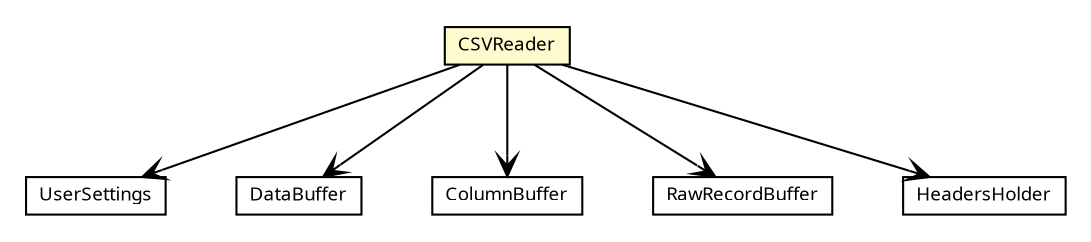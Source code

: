 #!/usr/local/bin/dot
#
# Class diagram 
# Generated by UMLGraph version R5_6 (http://www.umlgraph.org/)
#

digraph G {
	edge [fontname="Trebuchet MS",fontsize=10,labelfontname="Trebuchet MS",labelfontsize=10];
	node [fontname="Trebuchet MS",fontsize=10,shape=plaintext];
	nodesep=0.25;
	ranksep=0.5;
	// se.cambio.cds.util.misc.CSVReader
	c104746 [label=<<table title="se.cambio.cds.util.misc.CSVReader" border="0" cellborder="1" cellspacing="0" cellpadding="2" port="p" bgcolor="lemonChiffon" href="./CSVReader.html">
		<tr><td><table border="0" cellspacing="0" cellpadding="1">
<tr><td align="center" balign="center"><font face="Trebuchet MS"> CSVReader </font></td></tr>
		</table></td></tr>
		</table>>, URL="./CSVReader.html", fontname="Trebuchet MS", fontcolor="black", fontsize=9.0];
	// se.cambio.cds.util.misc.CSVReader NAVASSOC se.cambio.cds.util.misc.CSVReader.UserSettings
	c104746:p -> c105254:p [taillabel="", label="", headlabel="", fontname="Trebuchet MS", fontcolor="black", fontsize=10.0, color="black", arrowhead=open];
	// se.cambio.cds.util.misc.CSVReader NAVASSOC se.cambio.cds.util.misc.CSVReader.DataBuffer
	c104746:p -> c105255:p [taillabel="", label="", headlabel="", fontname="Trebuchet MS", fontcolor="black", fontsize=10.0, color="black", arrowhead=open];
	// se.cambio.cds.util.misc.CSVReader NAVASSOC se.cambio.cds.util.misc.CSVReader.ColumnBuffer
	c104746:p -> c105256:p [taillabel="", label="", headlabel="", fontname="Trebuchet MS", fontcolor="black", fontsize=10.0, color="black", arrowhead=open];
	// se.cambio.cds.util.misc.CSVReader NAVASSOC se.cambio.cds.util.misc.CSVReader.RawRecordBuffer
	c104746:p -> c105257:p [taillabel="", label="", headlabel="", fontname="Trebuchet MS", fontcolor="black", fontsize=10.0, color="black", arrowhead=open];
	// se.cambio.cds.util.misc.CSVReader NAVASSOC se.cambio.cds.util.misc.CSVReader.HeadersHolder
	c104746:p -> c105258:p [taillabel="", label="", headlabel="", fontname="Trebuchet MS", fontcolor="black", fontsize=10.0, color="black", arrowhead=open];
	// se.cambio.cds.util.misc.CSVReader.RawRecordBuffer
	c105257 [label=<<table title="se.cambio.cds.util.misc.CSVReader.RawRecordBuffer" border="0" cellborder="1" cellspacing="0" cellpadding="2" port="p" href="http://java.sun.com/j2se/1.4.2/docs/api/se/cambio/cds/util/misc/CSVReader/RawRecordBuffer.html">
		<tr><td><table border="0" cellspacing="0" cellpadding="1">
<tr><td align="center" balign="center"><font face="Trebuchet MS"> RawRecordBuffer </font></td></tr>
		</table></td></tr>
		</table>>, URL="http://java.sun.com/j2se/1.4.2/docs/api/se/cambio/cds/util/misc/CSVReader/RawRecordBuffer.html", fontname="Trebuchet MS", fontcolor="black", fontsize=9.0];
	// se.cambio.cds.util.misc.CSVReader.UserSettings
	c105254 [label=<<table title="se.cambio.cds.util.misc.CSVReader.UserSettings" border="0" cellborder="1" cellspacing="0" cellpadding="2" port="p" href="http://java.sun.com/j2se/1.4.2/docs/api/se/cambio/cds/util/misc/CSVReader/UserSettings.html">
		<tr><td><table border="0" cellspacing="0" cellpadding="1">
<tr><td align="center" balign="center"><font face="Trebuchet MS"> UserSettings </font></td></tr>
		</table></td></tr>
		</table>>, URL="http://java.sun.com/j2se/1.4.2/docs/api/se/cambio/cds/util/misc/CSVReader/UserSettings.html", fontname="Trebuchet MS", fontcolor="black", fontsize=9.0];
	// se.cambio.cds.util.misc.CSVReader.HeadersHolder
	c105258 [label=<<table title="se.cambio.cds.util.misc.CSVReader.HeadersHolder" border="0" cellborder="1" cellspacing="0" cellpadding="2" port="p" href="http://java.sun.com/j2se/1.4.2/docs/api/se/cambio/cds/util/misc/CSVReader/HeadersHolder.html">
		<tr><td><table border="0" cellspacing="0" cellpadding="1">
<tr><td align="center" balign="center"><font face="Trebuchet MS"> HeadersHolder </font></td></tr>
		</table></td></tr>
		</table>>, URL="http://java.sun.com/j2se/1.4.2/docs/api/se/cambio/cds/util/misc/CSVReader/HeadersHolder.html", fontname="Trebuchet MS", fontcolor="black", fontsize=9.0];
	// se.cambio.cds.util.misc.CSVReader.ColumnBuffer
	c105256 [label=<<table title="se.cambio.cds.util.misc.CSVReader.ColumnBuffer" border="0" cellborder="1" cellspacing="0" cellpadding="2" port="p" href="http://java.sun.com/j2se/1.4.2/docs/api/se/cambio/cds/util/misc/CSVReader/ColumnBuffer.html">
		<tr><td><table border="0" cellspacing="0" cellpadding="1">
<tr><td align="center" balign="center"><font face="Trebuchet MS"> ColumnBuffer </font></td></tr>
		</table></td></tr>
		</table>>, URL="http://java.sun.com/j2se/1.4.2/docs/api/se/cambio/cds/util/misc/CSVReader/ColumnBuffer.html", fontname="Trebuchet MS", fontcolor="black", fontsize=9.0];
	// se.cambio.cds.util.misc.CSVReader.DataBuffer
	c105255 [label=<<table title="se.cambio.cds.util.misc.CSVReader.DataBuffer" border="0" cellborder="1" cellspacing="0" cellpadding="2" port="p" href="http://java.sun.com/j2se/1.4.2/docs/api/se/cambio/cds/util/misc/CSVReader/DataBuffer.html">
		<tr><td><table border="0" cellspacing="0" cellpadding="1">
<tr><td align="center" balign="center"><font face="Trebuchet MS"> DataBuffer </font></td></tr>
		</table></td></tr>
		</table>>, URL="http://java.sun.com/j2se/1.4.2/docs/api/se/cambio/cds/util/misc/CSVReader/DataBuffer.html", fontname="Trebuchet MS", fontcolor="black", fontsize=9.0];
}

